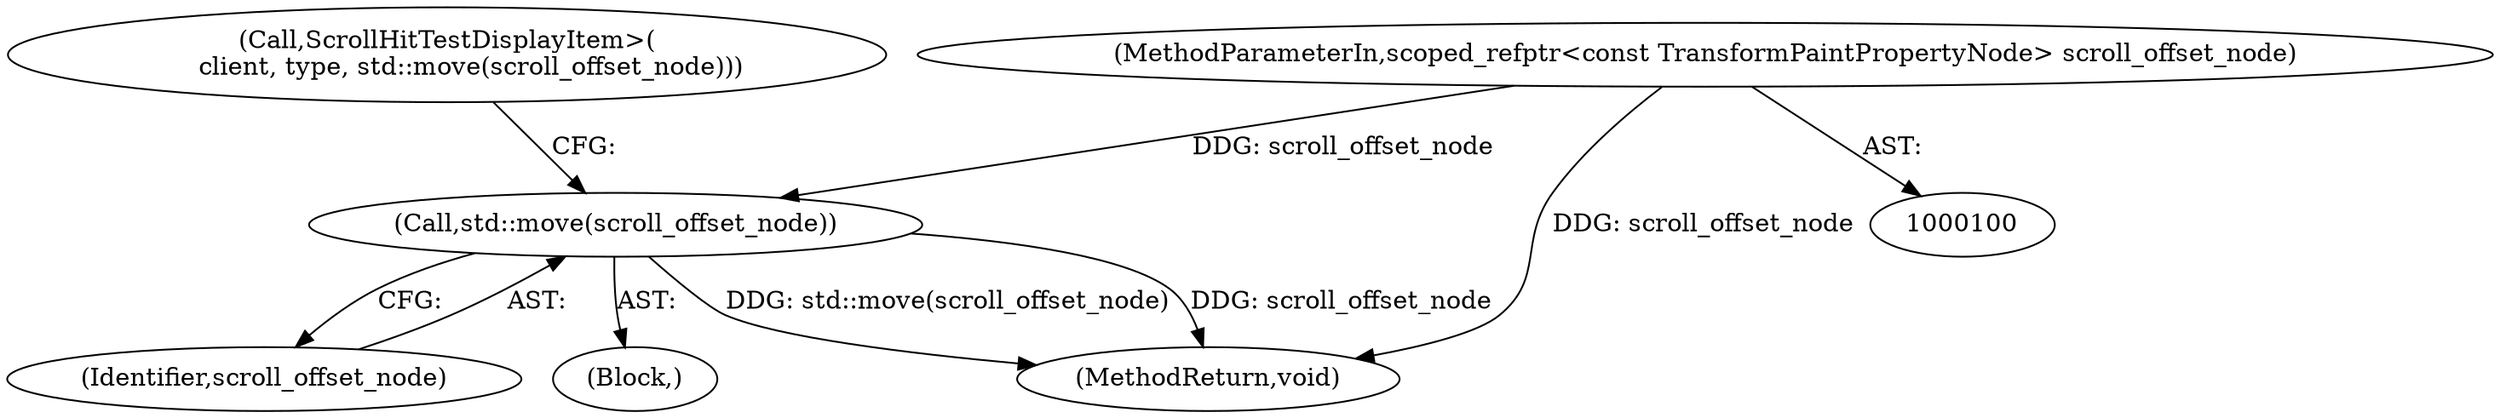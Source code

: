 digraph "1_Chrome_f911e11e7f6b5c0d6f5ee694a9871de6619889f7_50@API" {
"1000126" [label="(Call,std::move(scroll_offset_node))"];
"1000104" [label="(MethodParameterIn,scoped_refptr<const TransformPaintPropertyNode> scroll_offset_node)"];
"1000104" [label="(MethodParameterIn,scoped_refptr<const TransformPaintPropertyNode> scroll_offset_node)"];
"1000126" [label="(Call,std::move(scroll_offset_node))"];
"1000127" [label="(Identifier,scroll_offset_node)"];
"1000120" [label="(Call,ScrollHitTestDisplayItem>(\n      client, type, std::move(scroll_offset_node)))"];
"1000124" [label="(Block,)"];
"1000128" [label="(MethodReturn,void)"];
"1000126" -> "1000124"  [label="AST: "];
"1000126" -> "1000127"  [label="CFG: "];
"1000127" -> "1000126"  [label="AST: "];
"1000120" -> "1000126"  [label="CFG: "];
"1000126" -> "1000128"  [label="DDG: std::move(scroll_offset_node)"];
"1000126" -> "1000128"  [label="DDG: scroll_offset_node"];
"1000104" -> "1000126"  [label="DDG: scroll_offset_node"];
"1000104" -> "1000100"  [label="AST: "];
"1000104" -> "1000128"  [label="DDG: scroll_offset_node"];
}
